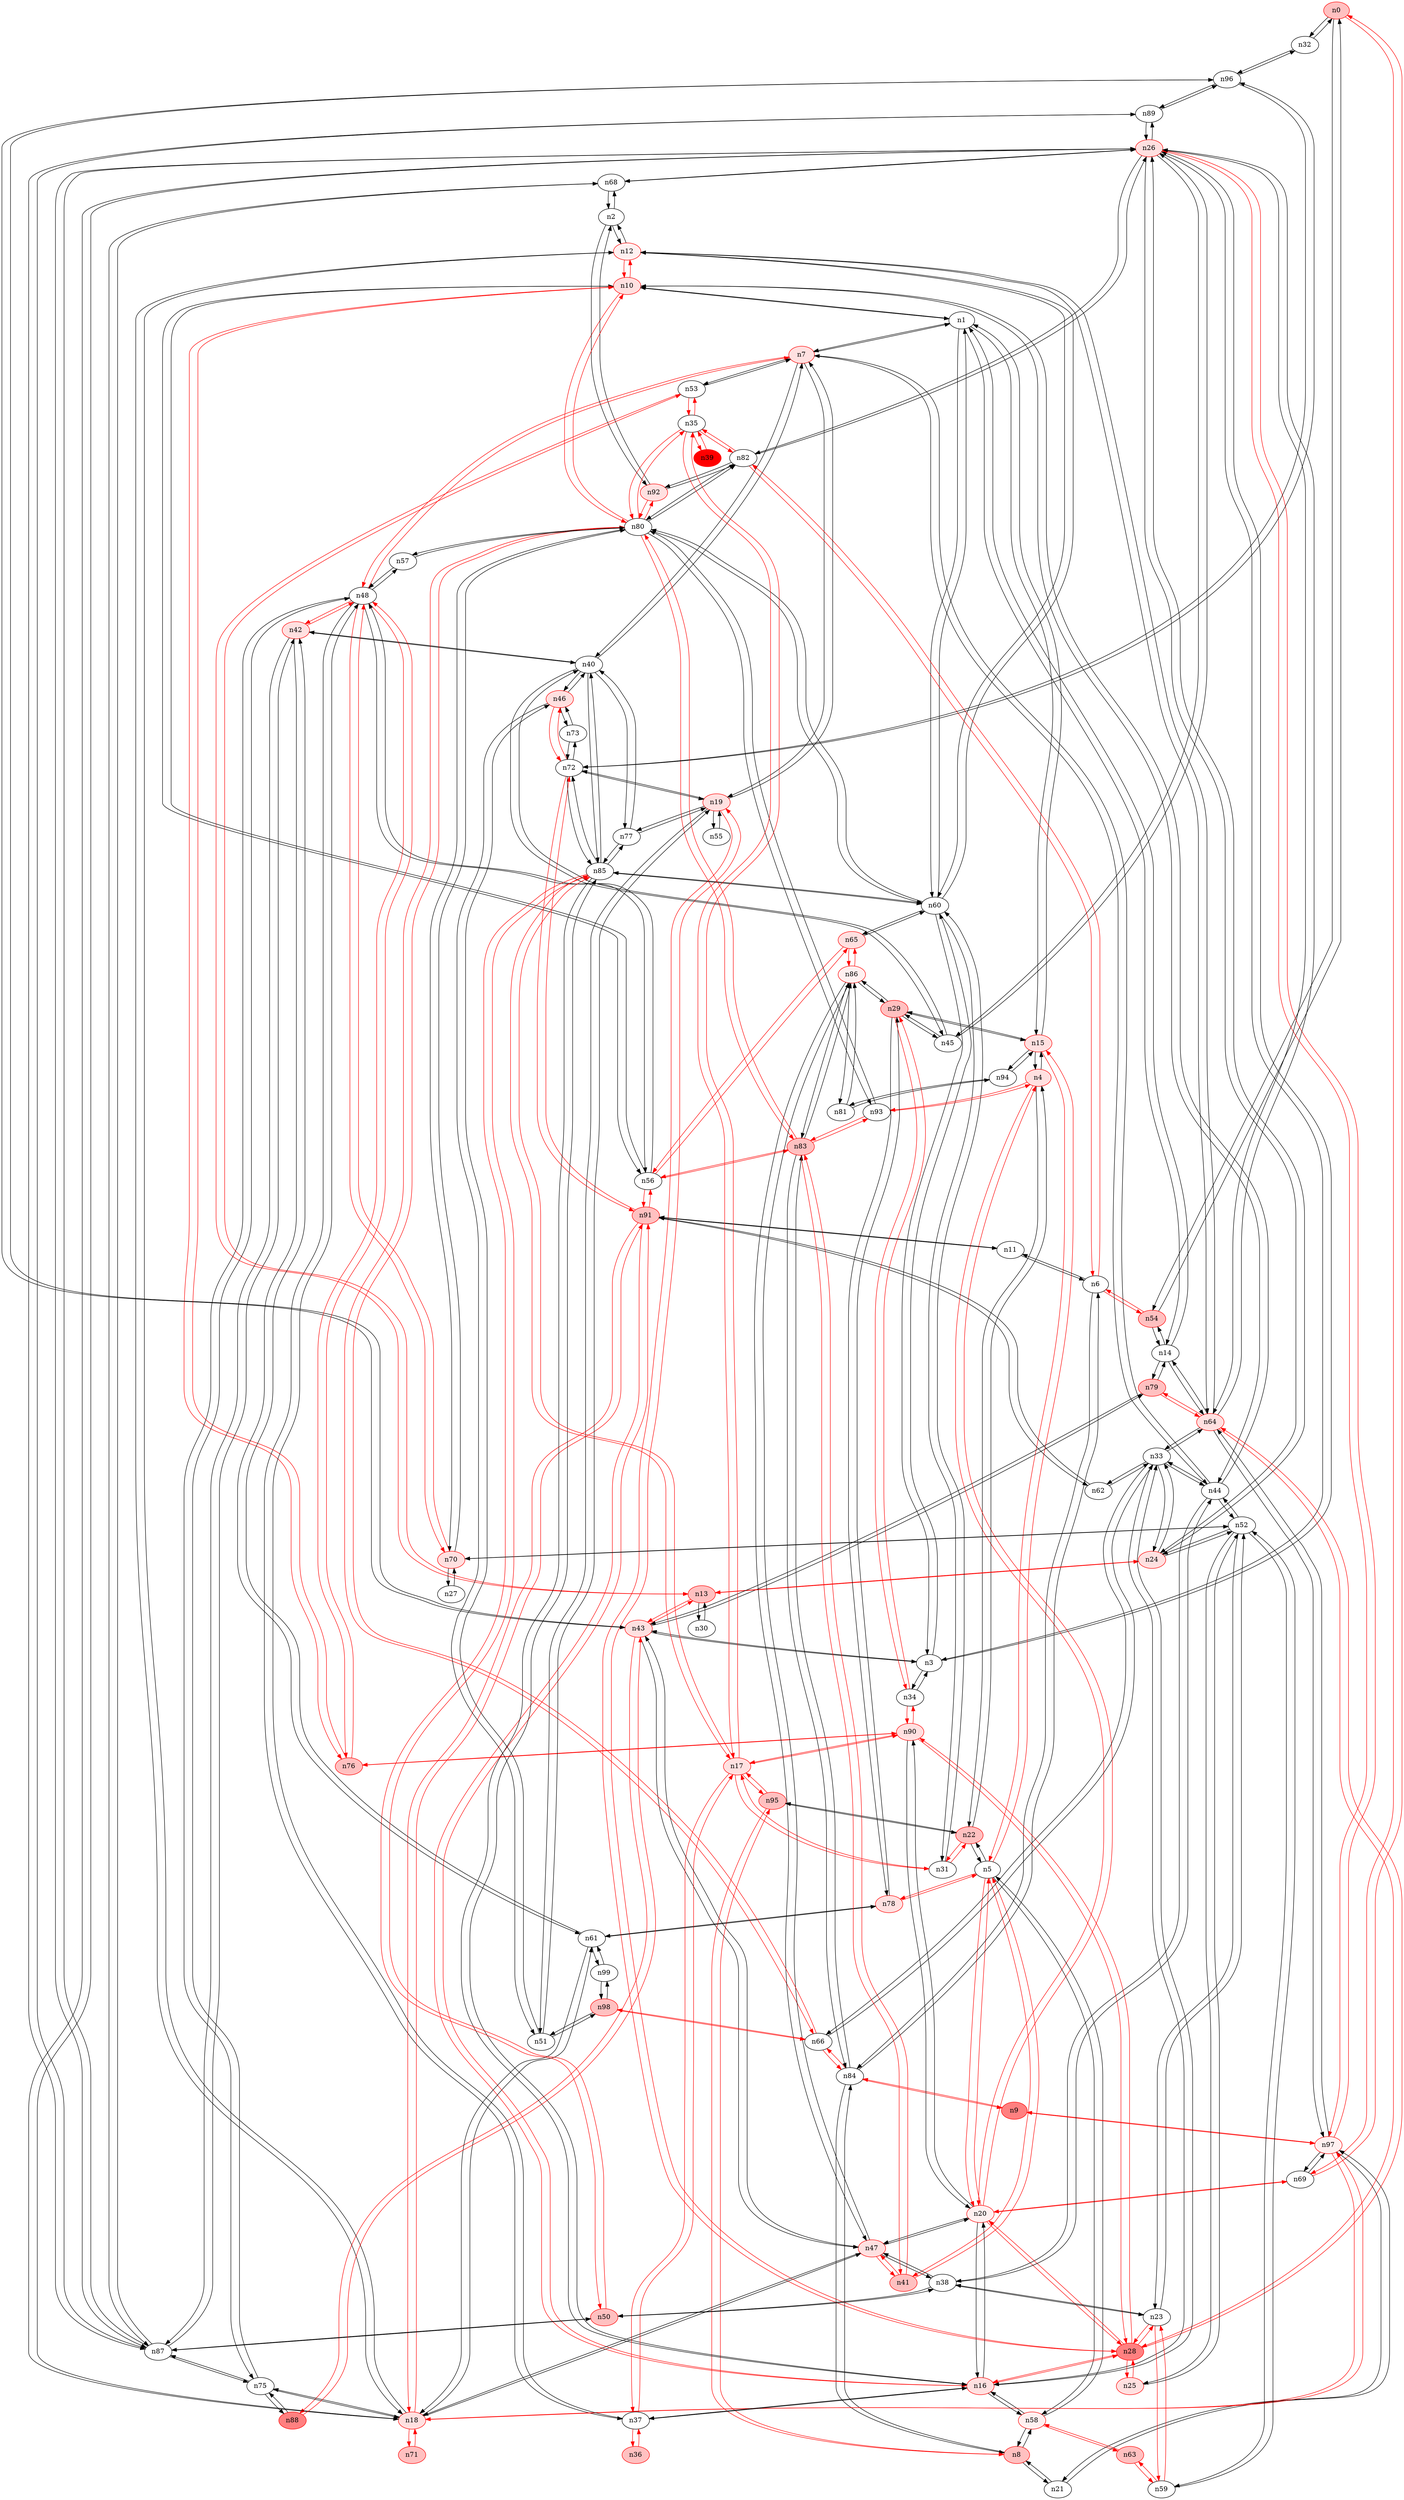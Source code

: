 strict digraph {
n0 [type=host, color="#FF0000", style=filled, fillcolor="#FFC0C0"];
n32 [type=switch];
n54 [type=host, color="#FF0000", style=filled, fillcolor="#FFC0C0"];
n69 [type=switch];
n1 [type=switch];
n7 [type=host, color="#FF0000", style=filled, fillcolor="#FFE0E0"];
n10 [type=host, color="#FF0000", style=filled, fillcolor="#FFE0E0"];
n14 [type=switch];
n15 [type=host, color="#FF0000", style=filled, fillcolor="#FFE0E0"];
n60 [type=switch];
n2 [type=switch];
n12 [type=host, color="#FF0000", style=filled, fillcolor="#FFF0F0"];
n68 [type=switch];
n92 [type=host, color="#FF0000", style=filled, fillcolor="#FFE0E0"];
n3 [type=switch];
n26 [type=host, color="#FF0000", style=filled, fillcolor="#FFE0E0"];
n34 [type=switch];
n43 [type=host, color="#FF0000", style=filled, fillcolor="#FFE0E0"];
n4 [type=switch, color="#FF0000", style=filled, fillcolor="#FFE0E0"];
n20 [type=host, color="#FF0000", style=filled, fillcolor="#FFF0F0"];
n22 [type=host, color="#FF0000", style=filled, fillcolor="#FFC0C0"];
n93 [type=switch];
n5 [type=switch];
n41 [type=host, color="#FF0000", style=filled, fillcolor="#FFC0C0"];
n58 [type=host, color="#FF0000", style=filled, fillcolor="#FFF0F0"];
n78 [type=host, color="#FF0000", style=filled, fillcolor="#FFE0E0"];
n6 [type=switch];
n11 [type=switch];
n82 [type=switch];
n84 [type=switch];
n19 [type=host, color="#FF0000", style=filled, fillcolor="#FFE0E0"];
n40 [type=switch];
n44 [type=switch];
n48 [type=switch];
n53 [type=switch];
n8 [type=host, color="#FF0000", style=filled, fillcolor="#FFC0C0"];
n21 [type=switch];
n95 [type=host, color="#FF0000", style=filled, fillcolor="#FFC0C0"];
n9 [type=switch, color="#FF0000", style=filled, fillcolor="#FF8080"];
n97 [type=host, color="#FF0000", style=filled, fillcolor="#FFF0F0"];
n56 [type=switch];
n76 [type=switch, color="#FF0000", style=filled, fillcolor="#FFC0C0"];
n80 [type=switch];
n91 [type=switch, color="#FF0000", style=filled, fillcolor="#FFC0C0"];
n18 [type=host, color="#FF0000", style=filled, fillcolor="#FFE0E0"];
n64 [type=host, color="#FF0000", style=filled, fillcolor="#FFE0E0"];
n13 [type=host, color="#FF0000", style=filled, fillcolor="#FFC0C0"];
n24 [type=host, color="#FF0000", style=filled, fillcolor="#FFE0E0"];
n30 [type=switch];
n79 [type=host, color="#FF0000", style=filled, fillcolor="#FFC0C0"];
n29 [type=host, color="#FF0000", style=filled, fillcolor="#FFC0C0"];
n94 [type=switch];
n16 [type=host, color="#FF0000", style=filled, fillcolor="#FFE0E0"];
n28 [type=switch, color="#FF0000", style=filled, fillcolor="#FF8080"];
n33 [type=switch];
n37 [type=switch];
n85 [type=switch];
n17 [type=host, color="#FF0000", style=filled, fillcolor="#FFE0E0"];
n31 [type=switch];
n35 [type=switch];
n90 [type=host, color="#FF0000", style=filled, fillcolor="#FFE0E0"];
n47 [type=host, color="#FF0000", style=filled, fillcolor="#FFE0E0"];
n61 [type=switch];
n71 [type=host, color="#FF0000", style=filled, fillcolor="#FFC0C0"];
n75 [type=switch];
n51 [type=switch];
n55 [type=switch];
n72 [type=switch];
n77 [type=switch];
n23 [type=switch];
n38 [type=switch];
n52 [type=switch];
n59 [type=switch];
n25 [type=host, color="#FF0000", style=filled, fillcolor="#FFE0E0"];
n45 [type=switch];
n87 [type=switch];
n89 [type=switch];
n27 [type=switch];
n70 [type=host, color="#FF0000", style=filled, fillcolor="#FFE0E0"];
n86 [type=host, color="#FF0000", style=filled, fillcolor="#FFF0F0"];
n96 [type=switch];
n62 [type=switch];
n66 [type=switch];
n39 [type=switch, color="#FF0000", style=filled, fillcolor="#FF0000"];
n36 [type=host, color="#FF0000", style=filled, fillcolor="#FFC0C0"];
n50 [type=host, color="#FF0000", style=filled, fillcolor="#FFC0C0"];
n42 [type=host, color="#FF0000", style=filled, fillcolor="#FFE0E0"];
n46 [type=host, color="#FF0000", style=filled, fillcolor="#FFE0E0"];
n83 [type=switch, color="#FF0000", style=filled, fillcolor="#FFC0C0"];
n88 [type=host, color="#FF0000", style=filled, fillcolor="#FF8080"];
n73 [type=switch];
n57 [type=switch];
n98 [type=host, color="#FF0000", style=filled, fillcolor="#FFC0C0"];
n65 [type=switch, color="#FF0000", style=filled, fillcolor="#FFE0E0"];
n63 [type=switch, color="#FF0000", style=filled, fillcolor="#FFC0C0"];
n99 [type=switch];
n81 [type=switch];
n0 -> n32 [src_port=0, dst_port=0];
n0 -> n54 [src_port=0, dst_port=0];
n0 -> n69 [src_port=0, dst_port=0, color="#FF0000"];
n32 -> n0 [src_port=0, dst_port=0];
n32 -> n96 [src_port=0, dst_port=0];
n54 -> n0 [src_port=0, dst_port=0];
n54 -> n14 [src_port=0, dst_port=0];
n54 -> n6 [src_port=0, dst_port=0, color="#FF0000"];
n69 -> n0 [src_port=0, dst_port=0, color="#FF0000"];
n69 -> n20 [src_port=0, dst_port=0, color="#FF0000"];
n69 -> n97 [src_port=0, dst_port=0];
n1 -> n7 [src_port=0, dst_port=0];
n1 -> n10 [src_port=0, dst_port=0];
n1 -> n14 [src_port=0, dst_port=0];
n1 -> n15 [src_port=0, dst_port=0];
n1 -> n60 [src_port=0, dst_port=0];
n7 -> n1 [src_port=0, dst_port=0];
n7 -> n19 [src_port=0, dst_port=0];
n7 -> n40 [src_port=0, dst_port=0];
n7 -> n44 [src_port=0, dst_port=0];
n7 -> n48 [src_port=0, dst_port=0, color="#FF0000"];
n7 -> n53 [src_port=0, dst_port=0];
n10 -> n1 [src_port=0, dst_port=0];
n10 -> n12 [src_port=0, dst_port=0, color="#FF0000"];
n10 -> n44 [src_port=0, dst_port=0];
n10 -> n56 [src_port=0, dst_port=0];
n10 -> n76 [src_port=0, dst_port=0, color="#FF0000"];
n10 -> n80 [src_port=0, dst_port=0, color="#FF0000"];
n14 -> n54 [src_port=0, dst_port=0];
n14 -> n1 [src_port=0, dst_port=0];
n14 -> n64 [src_port=0, dst_port=0];
n14 -> n79 [src_port=0, dst_port=0];
n15 -> n1 [src_port=0, dst_port=0];
n15 -> n4 [src_port=0, dst_port=0];
n15 -> n5 [src_port=0, dst_port=0, color="#FF0000"];
n15 -> n29 [src_port=0, dst_port=0];
n15 -> n94 [src_port=0, dst_port=0];
n60 -> n1 [src_port=0, dst_port=0];
n60 -> n12 [src_port=0, dst_port=0];
n60 -> n3 [src_port=0, dst_port=0];
n60 -> n80 [src_port=0, dst_port=0];
n60 -> n85 [src_port=0, dst_port=0];
n60 -> n31 [src_port=0, dst_port=0];
n60 -> n65 [src_port=0, dst_port=0];
n2 -> n12 [src_port=0, dst_port=0];
n2 -> n68 [src_port=0, dst_port=0];
n2 -> n92 [src_port=0, dst_port=0];
n12 -> n10 [src_port=0, dst_port=0, color="#FF0000"];
n12 -> n60 [src_port=0, dst_port=0];
n12 -> n2 [src_port=0, dst_port=0];
n12 -> n18 [src_port=0, dst_port=0];
n12 -> n64 [src_port=0, dst_port=0];
n68 -> n2 [src_port=0, dst_port=0];
n68 -> n26 [src_port=0, dst_port=0];
n68 -> n87 [src_port=0, dst_port=0];
n92 -> n2 [src_port=0, dst_port=0];
n92 -> n82 [src_port=0, dst_port=0];
n92 -> n80 [src_port=0, dst_port=0, color="#FF0000"];
n3 -> n60 [src_port=0, dst_port=0];
n3 -> n26 [src_port=0, dst_port=0];
n3 -> n34 [src_port=0, dst_port=0];
n3 -> n43 [src_port=0, dst_port=0];
n26 -> n68 [src_port=0, dst_port=0];
n26 -> n3 [src_port=0, dst_port=0];
n26 -> n82 [src_port=0, dst_port=0];
n26 -> n97 [src_port=0, dst_port=0, color="#FF0000"];
n26 -> n18 [src_port=0, dst_port=0];
n26 -> n64 [src_port=0, dst_port=0];
n26 -> n24 [src_port=0, dst_port=0];
n26 -> n45 [src_port=0, dst_port=0];
n26 -> n87 [src_port=0, dst_port=0];
n26 -> n89 [src_port=0, dst_port=0];
n34 -> n3 [src_port=0, dst_port=0];
n34 -> n29 [src_port=0, dst_port=0, color="#FF0000"];
n34 -> n90 [src_port=0, dst_port=0, color="#FF0000"];
n43 -> n3 [src_port=0, dst_port=0];
n43 -> n13 [src_port=0, dst_port=0, color="#FF0000"];
n43 -> n79 [src_port=0, dst_port=0];
n43 -> n47 [src_port=0, dst_port=0];
n43 -> n96 [src_port=0, dst_port=0];
n43 -> n88 [src_port=0, dst_port=0, color="#FF0000"];
n4 -> n15 [src_port=0, dst_port=0];
n4 -> n20 [src_port=0, dst_port=0, color="#FF0000"];
n4 -> n22 [src_port=0, dst_port=0];
n4 -> n93 [src_port=0, dst_port=0, color="#FF0000"];
n20 -> n69 [src_port=0, dst_port=0, color="#FF0000"];
n20 -> n4 [src_port=0, dst_port=0, color="#FF0000"];
n20 -> n5 [src_port=0, dst_port=0, color="#FF0000"];
n20 -> n16 [src_port=0, dst_port=0];
n20 -> n28 [src_port=0, dst_port=0, color="#FF0000"];
n20 -> n90 [src_port=0, dst_port=0];
n20 -> n47 [src_port=0, dst_port=0];
n22 -> n4 [src_port=0, dst_port=0];
n22 -> n5 [src_port=0, dst_port=0];
n22 -> n95 [src_port=0, dst_port=0];
n22 -> n31 [src_port=0, dst_port=0, color="#FF0000"];
n93 -> n4 [src_port=0, dst_port=0, color="#FF0000"];
n93 -> n80 [src_port=0, dst_port=0];
n93 -> n83 [src_port=0, dst_port=0, color="#FF0000"];
n5 -> n15 [src_port=0, dst_port=0, color="#FF0000"];
n5 -> n20 [src_port=0, dst_port=0, color="#FF0000"];
n5 -> n22 [src_port=0, dst_port=0];
n5 -> n41 [src_port=0, dst_port=0, color="#FF0000"];
n5 -> n58 [src_port=0, dst_port=0];
n5 -> n78 [src_port=0, dst_port=0, color="#FF0000"];
n41 -> n5 [src_port=0, dst_port=0, color="#FF0000"];
n41 -> n47 [src_port=0, dst_port=0, color="#FF0000"];
n41 -> n83 [src_port=0, dst_port=0, color="#FF0000"];
n58 -> n5 [src_port=0, dst_port=0];
n58 -> n8 [src_port=0, dst_port=0];
n58 -> n16 [src_port=0, dst_port=0];
n58 -> n63 [src_port=0, dst_port=0, color="#FF0000"];
n78 -> n5 [src_port=0, dst_port=0, color="#FF0000"];
n78 -> n29 [src_port=0, dst_port=0];
n78 -> n61 [src_port=0, dst_port=0];
n6 -> n54 [src_port=0, dst_port=0, color="#FF0000"];
n6 -> n11 [src_port=0, dst_port=0];
n6 -> n82 [src_port=0, dst_port=0, color="#FF0000"];
n6 -> n84 [src_port=0, dst_port=0];
n11 -> n6 [src_port=0, dst_port=0];
n11 -> n91 [src_port=0, dst_port=0];
n82 -> n92 [src_port=0, dst_port=0];
n82 -> n26 [src_port=0, dst_port=0];
n82 -> n6 [src_port=0, dst_port=0, color="#FF0000"];
n82 -> n80 [src_port=0, dst_port=0];
n82 -> n35 [src_port=0, dst_port=0, color="#FF0000"];
n84 -> n6 [src_port=0, dst_port=0];
n84 -> n8 [src_port=0, dst_port=0];
n84 -> n9 [src_port=0, dst_port=0, color="#FF0000"];
n84 -> n66 [src_port=0, dst_port=0, color="#FF0000"];
n84 -> n83 [src_port=0, dst_port=0];
n19 -> n7 [src_port=0, dst_port=0];
n19 -> n28 [src_port=0, dst_port=0, color="#FF0000"];
n19 -> n51 [src_port=0, dst_port=0];
n19 -> n55 [src_port=0, dst_port=0];
n19 -> n72 [src_port=0, dst_port=0];
n19 -> n77 [src_port=0, dst_port=0];
n40 -> n7 [src_port=0, dst_port=0];
n40 -> n85 [src_port=0, dst_port=0];
n40 -> n77 [src_port=0, dst_port=0];
n40 -> n45 [src_port=0, dst_port=0];
n40 -> n42 [src_port=0, dst_port=0];
n40 -> n46 [src_port=0, dst_port=0];
n44 -> n7 [src_port=0, dst_port=0];
n44 -> n10 [src_port=0, dst_port=0];
n44 -> n33 [src_port=0, dst_port=0];
n44 -> n38 [src_port=0, dst_port=0];
n44 -> n52 [src_port=0, dst_port=0];
n48 -> n7 [src_port=0, dst_port=0, color="#FF0000"];
n48 -> n56 [src_port=0, dst_port=0];
n48 -> n76 [src_port=0, dst_port=0, color="#FF0000"];
n48 -> n37 [src_port=0, dst_port=0];
n48 -> n75 [src_port=0, dst_port=0];
n48 -> n70 [src_port=0, dst_port=0, color="#FF0000"];
n48 -> n42 [src_port=0, dst_port=0, color="#FF0000"];
n48 -> n57 [src_port=0, dst_port=0];
n53 -> n7 [src_port=0, dst_port=0];
n53 -> n13 [src_port=0, dst_port=0, color="#FF0000"];
n53 -> n35 [src_port=0, dst_port=0, color="#FF0000"];
n8 -> n58 [src_port=0, dst_port=0];
n8 -> n84 [src_port=0, dst_port=0];
n8 -> n21 [src_port=0, dst_port=0];
n8 -> n95 [src_port=0, dst_port=0, color="#FF0000"];
n21 -> n8 [src_port=0, dst_port=0];
n21 -> n97 [src_port=0, dst_port=0];
n95 -> n22 [src_port=0, dst_port=0];
n95 -> n8 [src_port=0, dst_port=0, color="#FF0000"];
n95 -> n17 [src_port=0, dst_port=0, color="#FF0000"];
n9 -> n84 [src_port=0, dst_port=0, color="#FF0000"];
n9 -> n97 [src_port=0, dst_port=0, color="#FF0000"];
n97 -> n69 [src_port=0, dst_port=0];
n97 -> n26 [src_port=0, dst_port=0, color="#FF0000"];
n97 -> n21 [src_port=0, dst_port=0];
n97 -> n9 [src_port=0, dst_port=0, color="#FF0000"];
n97 -> n18 [src_port=0, dst_port=0, color="#FF0000"];
n97 -> n64 [src_port=0, dst_port=0];
n56 -> n10 [src_port=0, dst_port=0];
n56 -> n48 [src_port=0, dst_port=0];
n56 -> n91 [src_port=0, dst_port=0, color="#FF0000"];
n56 -> n83 [src_port=0, dst_port=0, color="#FF0000"];
n56 -> n65 [src_port=0, dst_port=0, color="#FF0000"];
n76 -> n10 [src_port=0, dst_port=0, color="#FF0000"];
n76 -> n48 [src_port=0, dst_port=0, color="#FF0000"];
n76 -> n90 [src_port=0, dst_port=0, color="#FF0000"];
n80 -> n10 [src_port=0, dst_port=0, color="#FF0000"];
n80 -> n60 [src_port=0, dst_port=0];
n80 -> n92 [src_port=0, dst_port=0, color="#FF0000"];
n80 -> n93 [src_port=0, dst_port=0];
n80 -> n82 [src_port=0, dst_port=0];
n80 -> n35 [src_port=0, dst_port=0, color="#FF0000"];
n80 -> n70 [src_port=0, dst_port=0];
n80 -> n66 [src_port=0, dst_port=0, color="#FF0000"];
n80 -> n83 [src_port=0, dst_port=0, color="#FF0000"];
n80 -> n57 [src_port=0, dst_port=0];
n91 -> n11 [src_port=0, dst_port=0];
n91 -> n56 [src_port=0, dst_port=0, color="#FF0000"];
n91 -> n18 [src_port=0, dst_port=0, color="#FF0000"];
n91 -> n16 [src_port=0, dst_port=0, color="#FF0000"];
n91 -> n72 [src_port=0, dst_port=0, color="#FF0000"];
n91 -> n62 [src_port=0, dst_port=0];
n18 -> n12 [src_port=0, dst_port=0];
n18 -> n26 [src_port=0, dst_port=0];
n18 -> n97 [src_port=0, dst_port=0, color="#FF0000"];
n18 -> n91 [src_port=0, dst_port=0, color="#FF0000"];
n18 -> n47 [src_port=0, dst_port=0];
n18 -> n61 [src_port=0, dst_port=0];
n18 -> n71 [src_port=0, dst_port=0, color="#FF0000"];
n18 -> n75 [src_port=0, dst_port=0];
n64 -> n14 [src_port=0, dst_port=0];
n64 -> n12 [src_port=0, dst_port=0];
n64 -> n26 [src_port=0, dst_port=0];
n64 -> n97 [src_port=0, dst_port=0];
n64 -> n79 [src_port=0, dst_port=0, color="#FF0000"];
n64 -> n28 [src_port=0, dst_port=0, color="#FF0000"];
n64 -> n33 [src_port=0, dst_port=0];
n13 -> n43 [src_port=0, dst_port=0, color="#FF0000"];
n13 -> n53 [src_port=0, dst_port=0, color="#FF0000"];
n13 -> n24 [src_port=0, dst_port=0, color="#FF0000"];
n13 -> n30 [src_port=0, dst_port=0];
n24 -> n26 [src_port=0, dst_port=0];
n24 -> n13 [src_port=0, dst_port=0, color="#FF0000"];
n24 -> n33 [src_port=0, dst_port=0];
n24 -> n52 [src_port=0, dst_port=0];
n30 -> n13 [src_port=0, dst_port=0];
n79 -> n14 [src_port=0, dst_port=0];
n79 -> n43 [src_port=0, dst_port=0];
n79 -> n64 [src_port=0, dst_port=0, color="#FF0000"];
n29 -> n15 [src_port=0, dst_port=0];
n29 -> n34 [src_port=0, dst_port=0, color="#FF0000"];
n29 -> n78 [src_port=0, dst_port=0];
n29 -> n45 [src_port=0, dst_port=0];
n29 -> n86 [src_port=0, dst_port=0];
n94 -> n15 [src_port=0, dst_port=0];
n94 -> n81 [src_port=0, dst_port=0];
n16 -> n20 [src_port=0, dst_port=0];
n16 -> n58 [src_port=0, dst_port=0];
n16 -> n91 [src_port=0, dst_port=0, color="#FF0000"];
n16 -> n28 [src_port=0, dst_port=0, color="#FF0000"];
n16 -> n33 [src_port=0, dst_port=0];
n16 -> n37 [src_port=0, dst_port=0];
n16 -> n85 [src_port=0, dst_port=0];
n28 -> n20 [src_port=0, dst_port=0, color="#FF0000"];
n28 -> n19 [src_port=0, dst_port=0, color="#FF0000"];
n28 -> n64 [src_port=0, dst_port=0, color="#FF0000"];
n28 -> n16 [src_port=0, dst_port=0, color="#FF0000"];
n28 -> n90 [src_port=0, dst_port=0, color="#FF0000"];
n28 -> n23 [src_port=0, dst_port=0, color="#FF0000"];
n28 -> n25 [src_port=0, dst_port=0, color="#FF0000"];
n33 -> n44 [src_port=0, dst_port=0];
n33 -> n64 [src_port=0, dst_port=0];
n33 -> n24 [src_port=0, dst_port=0];
n33 -> n16 [src_port=0, dst_port=0];
n33 -> n62 [src_port=0, dst_port=0];
n33 -> n66 [src_port=0, dst_port=0];
n37 -> n48 [src_port=0, dst_port=0];
n37 -> n16 [src_port=0, dst_port=0];
n37 -> n17 [src_port=0, dst_port=0, color="#FF0000"];
n37 -> n36 [src_port=0, dst_port=0, color="#FF0000"];
n85 -> n60 [src_port=0, dst_port=0];
n85 -> n40 [src_port=0, dst_port=0];
n85 -> n16 [src_port=0, dst_port=0];
n85 -> n17 [src_port=0, dst_port=0, color="#FF0000"];
n85 -> n72 [src_port=0, dst_port=0];
n85 -> n77 [src_port=0, dst_port=0];
n85 -> n50 [src_port=0, dst_port=0, color="#FF0000"];
n17 -> n95 [src_port=0, dst_port=0, color="#FF0000"];
n17 -> n37 [src_port=0, dst_port=0, color="#FF0000"];
n17 -> n85 [src_port=0, dst_port=0, color="#FF0000"];
n17 -> n31 [src_port=0, dst_port=0, color="#FF0000"];
n17 -> n35 [src_port=0, dst_port=0, color="#FF0000"];
n17 -> n90 [src_port=0, dst_port=0, color="#FF0000"];
n31 -> n60 [src_port=0, dst_port=0];
n31 -> n22 [src_port=0, dst_port=0, color="#FF0000"];
n31 -> n17 [src_port=0, dst_port=0, color="#FF0000"];
n35 -> n82 [src_port=0, dst_port=0, color="#FF0000"];
n35 -> n53 [src_port=0, dst_port=0, color="#FF0000"];
n35 -> n80 [src_port=0, dst_port=0, color="#FF0000"];
n35 -> n17 [src_port=0, dst_port=0, color="#FF0000"];
n35 -> n39 [src_port=0, dst_port=0, color="#FF0000"];
n90 -> n34 [src_port=0, dst_port=0, color="#FF0000"];
n90 -> n20 [src_port=0, dst_port=0];
n90 -> n76 [src_port=0, dst_port=0, color="#FF0000"];
n90 -> n28 [src_port=0, dst_port=0, color="#FF0000"];
n90 -> n17 [src_port=0, dst_port=0, color="#FF0000"];
n47 -> n43 [src_port=0, dst_port=0];
n47 -> n20 [src_port=0, dst_port=0];
n47 -> n41 [src_port=0, dst_port=0, color="#FF0000"];
n47 -> n18 [src_port=0, dst_port=0];
n47 -> n38 [src_port=0, dst_port=0];
n47 -> n86 [src_port=0, dst_port=0];
n61 -> n78 [src_port=0, dst_port=0];
n61 -> n18 [src_port=0, dst_port=0];
n61 -> n42 [src_port=0, dst_port=0];
n61 -> n99 [src_port=0, dst_port=0];
n71 -> n18 [src_port=0, dst_port=0, color="#FF0000"];
n75 -> n48 [src_port=0, dst_port=0];
n75 -> n18 [src_port=0, dst_port=0];
n75 -> n87 [src_port=0, dst_port=0];
n75 -> n88 [src_port=0, dst_port=0];
n51 -> n19 [src_port=0, dst_port=0];
n51 -> n46 [src_port=0, dst_port=0];
n51 -> n98 [src_port=0, dst_port=0];
n55 -> n19 [src_port=0, dst_port=0];
n72 -> n19 [src_port=0, dst_port=0];
n72 -> n91 [src_port=0, dst_port=0, color="#FF0000"];
n72 -> n85 [src_port=0, dst_port=0];
n72 -> n96 [src_port=0, dst_port=0];
n72 -> n46 [src_port=0, dst_port=0, color="#FF0000"];
n72 -> n73 [src_port=0, dst_port=0];
n77 -> n19 [src_port=0, dst_port=0];
n77 -> n40 [src_port=0, dst_port=0];
n77 -> n85 [src_port=0, dst_port=0];
n23 -> n28 [src_port=0, dst_port=0, color="#FF0000"];
n23 -> n38 [src_port=0, dst_port=0];
n23 -> n52 [src_port=0, dst_port=0];
n23 -> n59 [src_port=0, dst_port=0, color="#FF0000"];
n38 -> n44 [src_port=0, dst_port=0];
n38 -> n47 [src_port=0, dst_port=0];
n38 -> n23 [src_port=0, dst_port=0];
n38 -> n50 [src_port=0, dst_port=0];
n52 -> n44 [src_port=0, dst_port=0];
n52 -> n24 [src_port=0, dst_port=0];
n52 -> n23 [src_port=0, dst_port=0];
n52 -> n59 [src_port=0, dst_port=0];
n52 -> n25 [src_port=0, dst_port=0];
n52 -> n70 [src_port=0, dst_port=0];
n59 -> n23 [src_port=0, dst_port=0, color="#FF0000"];
n59 -> n52 [src_port=0, dst_port=0];
n59 -> n63 [src_port=0, dst_port=0, color="#FF0000"];
n25 -> n28 [src_port=0, dst_port=0, color="#FF0000"];
n25 -> n52 [src_port=0, dst_port=0];
n45 -> n26 [src_port=0, dst_port=0];
n45 -> n40 [src_port=0, dst_port=0];
n45 -> n29 [src_port=0, dst_port=0];
n87 -> n68 [src_port=0, dst_port=0];
n87 -> n26 [src_port=0, dst_port=0];
n87 -> n75 [src_port=0, dst_port=0];
n87 -> n89 [src_port=0, dst_port=0];
n87 -> n50 [src_port=0, dst_port=0];
n87 -> n42 [src_port=0, dst_port=0];
n89 -> n26 [src_port=0, dst_port=0];
n89 -> n87 [src_port=0, dst_port=0];
n89 -> n96 [src_port=0, dst_port=0];
n27 -> n70 [src_port=0, dst_port=0];
n70 -> n48 [src_port=0, dst_port=0, color="#FF0000"];
n70 -> n80 [src_port=0, dst_port=0];
n70 -> n52 [src_port=0, dst_port=0];
n70 -> n27 [src_port=0, dst_port=0];
n86 -> n29 [src_port=0, dst_port=0];
n86 -> n47 [src_port=0, dst_port=0];
n86 -> n83 [src_port=0, dst_port=0];
n86 -> n65 [src_port=0, dst_port=0, color="#FF0000"];
n86 -> n81 [src_port=0, dst_port=0];
n96 -> n32 [src_port=0, dst_port=0];
n96 -> n43 [src_port=0, dst_port=0];
n96 -> n72 [src_port=0, dst_port=0];
n96 -> n89 [src_port=0, dst_port=0];
n62 -> n91 [src_port=0, dst_port=0];
n62 -> n33 [src_port=0, dst_port=0];
n66 -> n84 [src_port=0, dst_port=0, color="#FF0000"];
n66 -> n80 [src_port=0, dst_port=0, color="#FF0000"];
n66 -> n33 [src_port=0, dst_port=0];
n66 -> n98 [src_port=0, dst_port=0, color="#FF0000"];
n39 -> n35 [src_port=0, dst_port=0, color="#FF0000"];
n36 -> n37 [src_port=0, dst_port=0, color="#FF0000"];
n50 -> n85 [src_port=0, dst_port=0, color="#FF0000"];
n50 -> n38 [src_port=0, dst_port=0];
n50 -> n87 [src_port=0, dst_port=0];
n42 -> n40 [src_port=0, dst_port=0];
n42 -> n48 [src_port=0, dst_port=0, color="#FF0000"];
n42 -> n61 [src_port=0, dst_port=0];
n42 -> n87 [src_port=0, dst_port=0];
n46 -> n40 [src_port=0, dst_port=0];
n46 -> n51 [src_port=0, dst_port=0];
n46 -> n72 [src_port=0, dst_port=0, color="#FF0000"];
n46 -> n73 [src_port=0, dst_port=0];
n83 -> n93 [src_port=0, dst_port=0, color="#FF0000"];
n83 -> n41 [src_port=0, dst_port=0, color="#FF0000"];
n83 -> n84 [src_port=0, dst_port=0];
n83 -> n56 [src_port=0, dst_port=0, color="#FF0000"];
n83 -> n80 [src_port=0, dst_port=0, color="#FF0000"];
n83 -> n86 [src_port=0, dst_port=0];
n88 -> n43 [src_port=0, dst_port=0, color="#FF0000"];
n88 -> n75 [src_port=0, dst_port=0];
n73 -> n72 [src_port=0, dst_port=0];
n73 -> n46 [src_port=0, dst_port=0];
n57 -> n48 [src_port=0, dst_port=0];
n57 -> n80 [src_port=0, dst_port=0];
n98 -> n51 [src_port=0, dst_port=0];
n98 -> n66 [src_port=0, dst_port=0, color="#FF0000"];
n98 -> n99 [src_port=0, dst_port=0];
n65 -> n60 [src_port=0, dst_port=0];
n65 -> n56 [src_port=0, dst_port=0, color="#FF0000"];
n65 -> n86 [src_port=0, dst_port=0, color="#FF0000"];
n63 -> n58 [src_port=0, dst_port=0, color="#FF0000"];
n63 -> n59 [src_port=0, dst_port=0, color="#FF0000"];
n99 -> n61 [src_port=0, dst_port=0];
n99 -> n98 [src_port=0, dst_port=0];
n81 -> n94 [src_port=0, dst_port=0];
n81 -> n86 [src_port=0, dst_port=0];
}
